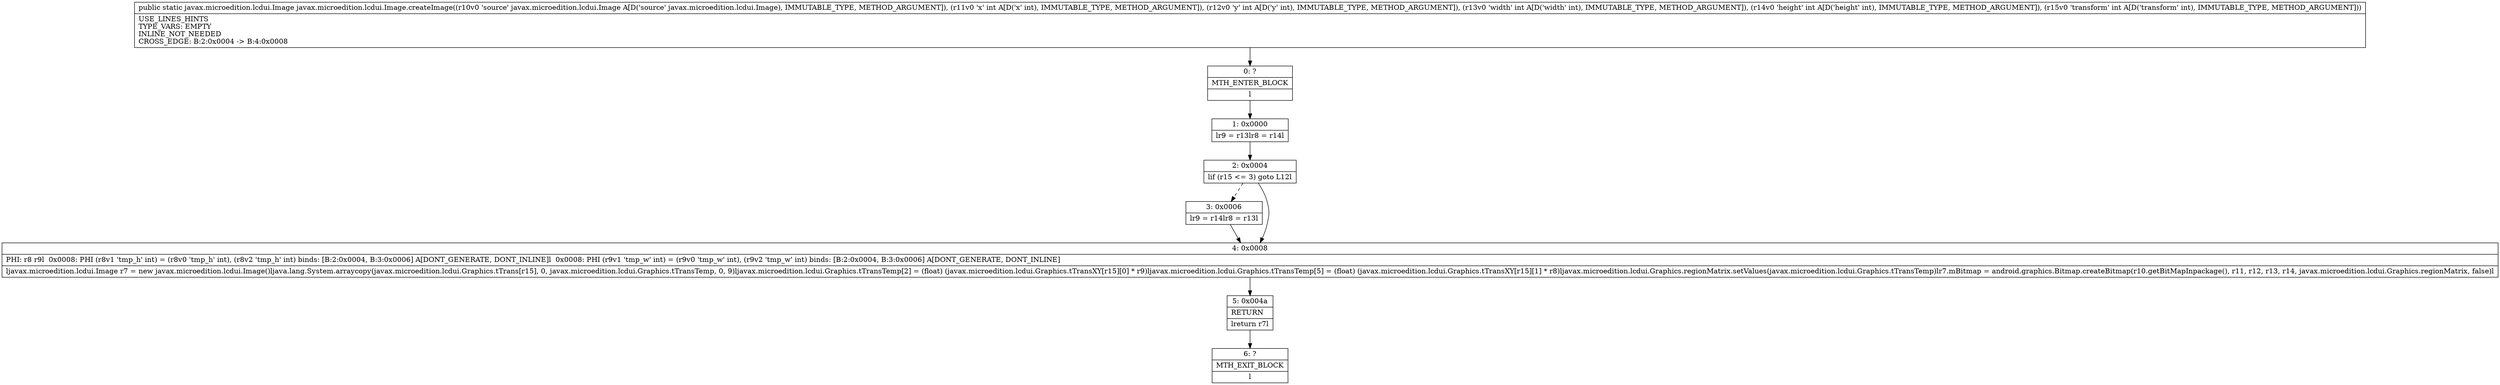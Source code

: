 digraph "CFG forjavax.microedition.lcdui.Image.createImage(Ljavax\/microedition\/lcdui\/Image;IIIII)Ljavax\/microedition\/lcdui\/Image;" {
Node_0 [shape=record,label="{0\:\ ?|MTH_ENTER_BLOCK\l|l}"];
Node_1 [shape=record,label="{1\:\ 0x0000|lr9 = r13lr8 = r14l}"];
Node_2 [shape=record,label="{2\:\ 0x0004|lif (r15 \<= 3) goto L12l}"];
Node_3 [shape=record,label="{3\:\ 0x0006|lr9 = r14lr8 = r13l}"];
Node_4 [shape=record,label="{4\:\ 0x0008|PHI: r8 r9l  0x0008: PHI (r8v1 'tmp_h' int) = (r8v0 'tmp_h' int), (r8v2 'tmp_h' int) binds: [B:2:0x0004, B:3:0x0006] A[DONT_GENERATE, DONT_INLINE]l  0x0008: PHI (r9v1 'tmp_w' int) = (r9v0 'tmp_w' int), (r9v2 'tmp_w' int) binds: [B:2:0x0004, B:3:0x0006] A[DONT_GENERATE, DONT_INLINE]\l|ljavax.microedition.lcdui.Image r7 = new javax.microedition.lcdui.Image()ljava.lang.System.arraycopy(javax.microedition.lcdui.Graphics.tTrans[r15], 0, javax.microedition.lcdui.Graphics.tTransTemp, 0, 9)ljavax.microedition.lcdui.Graphics.tTransTemp[2] = (float) (javax.microedition.lcdui.Graphics.tTransXY[r15][0] * r9)ljavax.microedition.lcdui.Graphics.tTransTemp[5] = (float) (javax.microedition.lcdui.Graphics.tTransXY[r15][1] * r8)ljavax.microedition.lcdui.Graphics.regionMatrix.setValues(javax.microedition.lcdui.Graphics.tTransTemp)lr7.mBitmap = android.graphics.Bitmap.createBitmap(r10.getBitMapInpackage(), r11, r12, r13, r14, javax.microedition.lcdui.Graphics.regionMatrix, false)l}"];
Node_5 [shape=record,label="{5\:\ 0x004a|RETURN\l|lreturn r7l}"];
Node_6 [shape=record,label="{6\:\ ?|MTH_EXIT_BLOCK\l|l}"];
MethodNode[shape=record,label="{public static javax.microedition.lcdui.Image javax.microedition.lcdui.Image.createImage((r10v0 'source' javax.microedition.lcdui.Image A[D('source' javax.microedition.lcdui.Image), IMMUTABLE_TYPE, METHOD_ARGUMENT]), (r11v0 'x' int A[D('x' int), IMMUTABLE_TYPE, METHOD_ARGUMENT]), (r12v0 'y' int A[D('y' int), IMMUTABLE_TYPE, METHOD_ARGUMENT]), (r13v0 'width' int A[D('width' int), IMMUTABLE_TYPE, METHOD_ARGUMENT]), (r14v0 'height' int A[D('height' int), IMMUTABLE_TYPE, METHOD_ARGUMENT]), (r15v0 'transform' int A[D('transform' int), IMMUTABLE_TYPE, METHOD_ARGUMENT]))  | USE_LINES_HINTS\lTYPE_VARS: EMPTY\lINLINE_NOT_NEEDED\lCROSS_EDGE: B:2:0x0004 \-\> B:4:0x0008\l}"];
MethodNode -> Node_0;
Node_0 -> Node_1;
Node_1 -> Node_2;
Node_2 -> Node_3[style=dashed];
Node_2 -> Node_4;
Node_3 -> Node_4;
Node_4 -> Node_5;
Node_5 -> Node_6;
}

